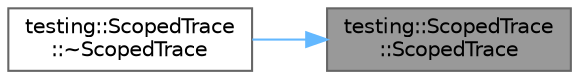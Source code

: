 digraph "testing::ScopedTrace::ScopedTrace"
{
 // LATEX_PDF_SIZE
  bgcolor="transparent";
  edge [fontname=Helvetica,fontsize=10,labelfontname=Helvetica,labelfontsize=10];
  node [fontname=Helvetica,fontsize=10,shape=box,height=0.2,width=0.4];
  rankdir="RL";
  Node1 [id="Node000001",label="testing::ScopedTrace\l::ScopedTrace",height=0.2,width=0.4,color="gray40", fillcolor="grey60", style="filled", fontcolor="black",tooltip=" "];
  Node1 -> Node2 [id="edge1_Node000001_Node000002",dir="back",color="steelblue1",style="solid",tooltip=" "];
  Node2 [id="Node000002",label="testing::ScopedTrace\l::~ScopedTrace",height=0.2,width=0.4,color="grey40", fillcolor="white", style="filled",URL="$classtesting_1_1_scoped_trace.html#aa8320ec2679f205cf2c14f508ba35b4d",tooltip=" "];
}
